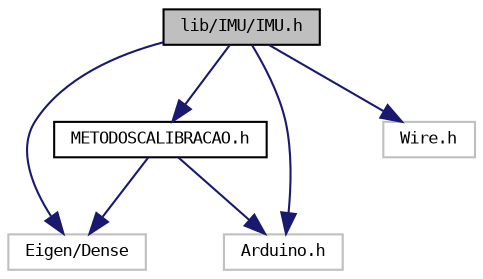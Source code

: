 digraph "lib/IMU/IMU.h"
{
  bgcolor="transparent";
  edge [fontname="DejaVuSansMono",fontsize="8",labelfontname="DejaVuSansMono",labelfontsize="8"];
  node [fontname="DejaVuSansMono",fontsize="8",shape=record];
  Node0 [label="lib/IMU/IMU.h",height=0.2,width=0.4,color="black", fillcolor="grey75", style="filled", fontcolor="black"];
  Node0 -> Node1 [color="midnightblue",fontsize="8",style="solid",fontname="DejaVuSansMono"];
  Node1 [label="Eigen/Dense",height=0.2,width=0.4,color="grey75"];
  Node0 -> Node2 [color="midnightblue",fontsize="8",style="solid",fontname="DejaVuSansMono"];
  Node2 [label="METODOSCALIBRACAO.h",height=0.2,width=0.4,color="black",URL="$METODOSCALIBRACAO_8h.html"];
  Node2 -> Node1 [color="midnightblue",fontsize="8",style="solid",fontname="DejaVuSansMono"];
  Node2 -> Node3 [color="midnightblue",fontsize="8",style="solid",fontname="DejaVuSansMono"];
  Node3 [label="Arduino.h",height=0.2,width=0.4,color="grey75"];
  Node0 -> Node3 [color="midnightblue",fontsize="8",style="solid",fontname="DejaVuSansMono"];
  Node0 -> Node4 [color="midnightblue",fontsize="8",style="solid",fontname="DejaVuSansMono"];
  Node4 [label="Wire.h",height=0.2,width=0.4,color="grey75"];
}
